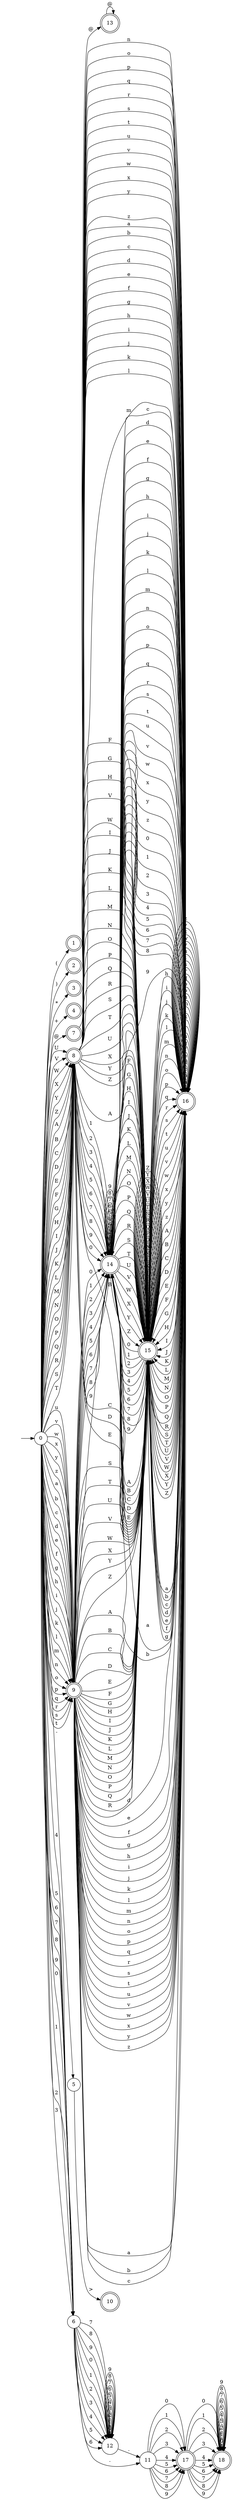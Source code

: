 digraph AFD {
    rankdir=LR;
    node [shape = circle];
    1 [shape=doublecircle];
    2 [shape=doublecircle];
    3 [shape=doublecircle];
    4 [shape=doublecircle];
    7 [shape=doublecircle];
    8 [shape=doublecircle];
    9 [shape=doublecircle];
    10 [shape=doublecircle];
    13 [shape=doublecircle];
    14 [shape=doublecircle];
    15 [shape=doublecircle];
    16 [shape=doublecircle];
    17 [shape=doublecircle];
    18 [shape=doublecircle];
    start [shape=plaintext,label=""];
    start -> 0;
    0 -> 1 [label="("];
    0 -> 2 [label=")"];
    0 -> 3 [label="*"];
    0 -> 4 [label="+"];
    0 -> 5 [label="-"];
    0 -> 6 [label="0"];
    0 -> 6 [label="1"];
    0 -> 6 [label="2"];
    0 -> 6 [label="3"];
    0 -> 6 [label="4"];
    0 -> 6 [label="5"];
    0 -> 6 [label="6"];
    0 -> 6 [label="7"];
    0 -> 6 [label="8"];
    0 -> 6 [label="9"];
    0 -> 7 [label="@"];
    0 -> 8 [label="A"];
    0 -> 8 [label="B"];
    0 -> 8 [label="C"];
    0 -> 8 [label="D"];
    0 -> 8 [label="E"];
    0 -> 8 [label="F"];
    0 -> 8 [label="G"];
    0 -> 8 [label="H"];
    0 -> 8 [label="I"];
    0 -> 8 [label="J"];
    0 -> 8 [label="K"];
    0 -> 8 [label="L"];
    0 -> 8 [label="M"];
    0 -> 8 [label="N"];
    0 -> 8 [label="O"];
    0 -> 8 [label="P"];
    0 -> 8 [label="Q"];
    0 -> 8 [label="R"];
    0 -> 8 [label="S"];
    0 -> 8 [label="T"];
    0 -> 8 [label="U"];
    0 -> 8 [label="V"];
    0 -> 8 [label="W"];
    0 -> 8 [label="X"];
    0 -> 8 [label="Y"];
    0 -> 8 [label="Z"];
    0 -> 9 [label="a"];
    0 -> 9 [label="b"];
    0 -> 9 [label="c"];
    0 -> 9 [label="d"];
    0 -> 9 [label="e"];
    0 -> 9 [label="f"];
    0 -> 9 [label="g"];
    0 -> 9 [label="h"];
    0 -> 9 [label="i"];
    0 -> 9 [label="j"];
    0 -> 9 [label="k"];
    0 -> 9 [label="l"];
    0 -> 9 [label="m"];
    0 -> 9 [label="n"];
    0 -> 9 [label="o"];
    0 -> 9 [label="p"];
    0 -> 9 [label="q"];
    0 -> 9 [label="r"];
    0 -> 9 [label="s"];
    0 -> 9 [label="t"];
    0 -> 9 [label="u"];
    0 -> 9 [label="v"];
    0 -> 9 [label="w"];
    0 -> 9 [label="x"];
    0 -> 9 [label="y"];
    0 -> 9 [label="z"];
    5 -> 10 [label=">"];
    6 -> 12 [label="0"];
    6 -> 12 [label="1"];
    6 -> 12 [label="2"];
    6 -> 12 [label="3"];
    6 -> 12 [label="4"];
    6 -> 12 [label="5"];
    6 -> 12 [label="6"];
    6 -> 12 [label="7"];
    6 -> 12 [label="8"];
    6 -> 12 [label="9"];
    6 -> 11 [label="."];
    7 -> 13 [label="@"];
    8 -> 14 [label="0"];
    8 -> 14 [label="1"];
    8 -> 14 [label="2"];
    8 -> 14 [label="3"];
    8 -> 14 [label="4"];
    8 -> 14 [label="5"];
    8 -> 14 [label="6"];
    8 -> 14 [label="7"];
    8 -> 14 [label="8"];
    8 -> 14 [label="9"];
    8 -> 15 [label="A"];
    8 -> 15 [label="B"];
    8 -> 15 [label="C"];
    8 -> 15 [label="D"];
    8 -> 15 [label="E"];
    8 -> 15 [label="F"];
    8 -> 15 [label="G"];
    8 -> 15 [label="H"];
    8 -> 15 [label="I"];
    8 -> 15 [label="J"];
    8 -> 15 [label="K"];
    8 -> 15 [label="L"];
    8 -> 15 [label="M"];
    8 -> 15 [label="N"];
    8 -> 15 [label="O"];
    8 -> 15 [label="P"];
    8 -> 15 [label="Q"];
    8 -> 15 [label="R"];
    8 -> 15 [label="S"];
    8 -> 15 [label="T"];
    8 -> 15 [label="U"];
    8 -> 15 [label="V"];
    8 -> 15 [label="W"];
    8 -> 15 [label="X"];
    8 -> 15 [label="Y"];
    8 -> 15 [label="Z"];
    8 -> 16 [label="a"];
    8 -> 16 [label="b"];
    8 -> 16 [label="c"];
    8 -> 16 [label="d"];
    8 -> 16 [label="e"];
    8 -> 16 [label="f"];
    8 -> 16 [label="g"];
    8 -> 16 [label="h"];
    8 -> 16 [label="i"];
    8 -> 16 [label="j"];
    8 -> 16 [label="k"];
    8 -> 16 [label="l"];
    8 -> 16 [label="m"];
    8 -> 16 [label="n"];
    8 -> 16 [label="o"];
    8 -> 16 [label="p"];
    8 -> 16 [label="q"];
    8 -> 16 [label="r"];
    8 -> 16 [label="s"];
    8 -> 16 [label="t"];
    8 -> 16 [label="u"];
    8 -> 16 [label="v"];
    8 -> 16 [label="w"];
    8 -> 16 [label="x"];
    8 -> 16 [label="y"];
    8 -> 16 [label="z"];
    9 -> 14 [label="0"];
    9 -> 14 [label="1"];
    9 -> 14 [label="2"];
    9 -> 14 [label="3"];
    9 -> 14 [label="4"];
    9 -> 14 [label="5"];
    9 -> 14 [label="6"];
    9 -> 14 [label="7"];
    9 -> 14 [label="8"];
    9 -> 14 [label="9"];
    9 -> 15 [label="A"];
    9 -> 15 [label="B"];
    9 -> 15 [label="C"];
    9 -> 15 [label="D"];
    9 -> 15 [label="E"];
    9 -> 15 [label="F"];
    9 -> 15 [label="G"];
    9 -> 15 [label="H"];
    9 -> 15 [label="I"];
    9 -> 15 [label="J"];
    9 -> 15 [label="K"];
    9 -> 15 [label="L"];
    9 -> 15 [label="M"];
    9 -> 15 [label="N"];
    9 -> 15 [label="O"];
    9 -> 15 [label="P"];
    9 -> 15 [label="Q"];
    9 -> 15 [label="R"];
    9 -> 15 [label="S"];
    9 -> 15 [label="T"];
    9 -> 15 [label="U"];
    9 -> 15 [label="V"];
    9 -> 15 [label="W"];
    9 -> 15 [label="X"];
    9 -> 15 [label="Y"];
    9 -> 15 [label="Z"];
    9 -> 16 [label="a"];
    9 -> 16 [label="b"];
    9 -> 16 [label="c"];
    9 -> 16 [label="d"];
    9 -> 16 [label="e"];
    9 -> 16 [label="f"];
    9 -> 16 [label="g"];
    9 -> 16 [label="h"];
    9 -> 16 [label="i"];
    9 -> 16 [label="j"];
    9 -> 16 [label="k"];
    9 -> 16 [label="l"];
    9 -> 16 [label="m"];
    9 -> 16 [label="n"];
    9 -> 16 [label="o"];
    9 -> 16 [label="p"];
    9 -> 16 [label="q"];
    9 -> 16 [label="r"];
    9 -> 16 [label="s"];
    9 -> 16 [label="t"];
    9 -> 16 [label="u"];
    9 -> 16 [label="v"];
    9 -> 16 [label="w"];
    9 -> 16 [label="x"];
    9 -> 16 [label="y"];
    9 -> 16 [label="z"];
    11 -> 17 [label="0"];
    11 -> 17 [label="1"];
    11 -> 17 [label="2"];
    11 -> 17 [label="3"];
    11 -> 17 [label="4"];
    11 -> 17 [label="5"];
    11 -> 17 [label="6"];
    11 -> 17 [label="7"];
    11 -> 17 [label="8"];
    11 -> 17 [label="9"];
    12 -> 12 [label="0"];
    12 -> 12 [label="1"];
    12 -> 12 [label="2"];
    12 -> 12 [label="3"];
    12 -> 12 [label="4"];
    12 -> 12 [label="5"];
    12 -> 12 [label="6"];
    12 -> 12 [label="7"];
    12 -> 12 [label="8"];
    12 -> 12 [label="9"];
    12 -> 11 [label="."];
    13 -> 13 [label="@"];
    14 -> 14 [label="0"];
    14 -> 14 [label="1"];
    14 -> 14 [label="2"];
    14 -> 14 [label="3"];
    14 -> 14 [label="4"];
    14 -> 14 [label="5"];
    14 -> 14 [label="6"];
    14 -> 14 [label="7"];
    14 -> 14 [label="8"];
    14 -> 14 [label="9"];
    14 -> 15 [label="A"];
    14 -> 15 [label="B"];
    14 -> 15 [label="C"];
    14 -> 15 [label="D"];
    14 -> 15 [label="E"];
    14 -> 15 [label="F"];
    14 -> 15 [label="G"];
    14 -> 15 [label="H"];
    14 -> 15 [label="I"];
    14 -> 15 [label="J"];
    14 -> 15 [label="K"];
    14 -> 15 [label="L"];
    14 -> 15 [label="M"];
    14 -> 15 [label="N"];
    14 -> 15 [label="O"];
    14 -> 15 [label="P"];
    14 -> 15 [label="Q"];
    14 -> 15 [label="R"];
    14 -> 15 [label="S"];
    14 -> 15 [label="T"];
    14 -> 15 [label="U"];
    14 -> 15 [label="V"];
    14 -> 15 [label="W"];
    14 -> 15 [label="X"];
    14 -> 15 [label="Y"];
    14 -> 15 [label="Z"];
    14 -> 16 [label="a"];
    14 -> 16 [label="b"];
    14 -> 16 [label="c"];
    14 -> 16 [label="d"];
    14 -> 16 [label="e"];
    14 -> 16 [label="f"];
    14 -> 16 [label="g"];
    14 -> 16 [label="h"];
    14 -> 16 [label="i"];
    14 -> 16 [label="j"];
    14 -> 16 [label="k"];
    14 -> 16 [label="l"];
    14 -> 16 [label="m"];
    14 -> 16 [label="n"];
    14 -> 16 [label="o"];
    14 -> 16 [label="p"];
    14 -> 16 [label="q"];
    14 -> 16 [label="r"];
    14 -> 16 [label="s"];
    14 -> 16 [label="t"];
    14 -> 16 [label="u"];
    14 -> 16 [label="v"];
    14 -> 16 [label="w"];
    14 -> 16 [label="x"];
    14 -> 16 [label="y"];
    14 -> 16 [label="z"];
    15 -> 14 [label="0"];
    15 -> 14 [label="1"];
    15 -> 14 [label="2"];
    15 -> 14 [label="3"];
    15 -> 14 [label="4"];
    15 -> 14 [label="5"];
    15 -> 14 [label="6"];
    15 -> 14 [label="7"];
    15 -> 14 [label="8"];
    15 -> 14 [label="9"];
    15 -> 15 [label="A"];
    15 -> 15 [label="B"];
    15 -> 15 [label="C"];
    15 -> 15 [label="D"];
    15 -> 15 [label="E"];
    15 -> 15 [label="F"];
    15 -> 15 [label="G"];
    15 -> 15 [label="H"];
    15 -> 15 [label="I"];
    15 -> 15 [label="J"];
    15 -> 15 [label="K"];
    15 -> 15 [label="L"];
    15 -> 15 [label="M"];
    15 -> 15 [label="N"];
    15 -> 15 [label="O"];
    15 -> 15 [label="P"];
    15 -> 15 [label="Q"];
    15 -> 15 [label="R"];
    15 -> 15 [label="S"];
    15 -> 15 [label="T"];
    15 -> 15 [label="U"];
    15 -> 15 [label="V"];
    15 -> 15 [label="W"];
    15 -> 15 [label="X"];
    15 -> 15 [label="Y"];
    15 -> 15 [label="Z"];
    15 -> 16 [label="a"];
    15 -> 16 [label="b"];
    15 -> 16 [label="c"];
    15 -> 16 [label="d"];
    15 -> 16 [label="e"];
    15 -> 16 [label="f"];
    15 -> 16 [label="g"];
    15 -> 16 [label="h"];
    15 -> 16 [label="i"];
    15 -> 16 [label="j"];
    15 -> 16 [label="k"];
    15 -> 16 [label="l"];
    15 -> 16 [label="m"];
    15 -> 16 [label="n"];
    15 -> 16 [label="o"];
    15 -> 16 [label="p"];
    15 -> 16 [label="q"];
    15 -> 16 [label="r"];
    15 -> 16 [label="s"];
    15 -> 16 [label="t"];
    15 -> 16 [label="u"];
    15 -> 16 [label="v"];
    15 -> 16 [label="w"];
    15 -> 16 [label="x"];
    15 -> 16 [label="y"];
    15 -> 16 [label="z"];
    16 -> 14 [label="0"];
    16 -> 14 [label="1"];
    16 -> 14 [label="2"];
    16 -> 14 [label="3"];
    16 -> 14 [label="4"];
    16 -> 14 [label="5"];
    16 -> 14 [label="6"];
    16 -> 14 [label="7"];
    16 -> 14 [label="8"];
    16 -> 14 [label="9"];
    16 -> 15 [label="A"];
    16 -> 15 [label="B"];
    16 -> 15 [label="C"];
    16 -> 15 [label="D"];
    16 -> 15 [label="E"];
    16 -> 15 [label="F"];
    16 -> 15 [label="G"];
    16 -> 15 [label="H"];
    16 -> 15 [label="I"];
    16 -> 15 [label="J"];
    16 -> 15 [label="K"];
    16 -> 15 [label="L"];
    16 -> 15 [label="M"];
    16 -> 15 [label="N"];
    16 -> 15 [label="O"];
    16 -> 15 [label="P"];
    16 -> 15 [label="Q"];
    16 -> 15 [label="R"];
    16 -> 15 [label="S"];
    16 -> 15 [label="T"];
    16 -> 15 [label="U"];
    16 -> 15 [label="V"];
    16 -> 15 [label="W"];
    16 -> 15 [label="X"];
    16 -> 15 [label="Y"];
    16 -> 15 [label="Z"];
    16 -> 16 [label="a"];
    16 -> 16 [label="b"];
    16 -> 16 [label="c"];
    16 -> 16 [label="d"];
    16 -> 16 [label="e"];
    16 -> 16 [label="f"];
    16 -> 16 [label="g"];
    16 -> 16 [label="h"];
    16 -> 16 [label="i"];
    16 -> 16 [label="j"];
    16 -> 16 [label="k"];
    16 -> 16 [label="l"];
    16 -> 16 [label="m"];
    16 -> 16 [label="n"];
    16 -> 16 [label="o"];
    16 -> 16 [label="p"];
    16 -> 16 [label="q"];
    16 -> 16 [label="r"];
    16 -> 16 [label="s"];
    16 -> 16 [label="t"];
    16 -> 16 [label="u"];
    16 -> 16 [label="v"];
    16 -> 16 [label="w"];
    16 -> 16 [label="x"];
    16 -> 16 [label="y"];
    16 -> 16 [label="z"];
    17 -> 18 [label="0"];
    17 -> 18 [label="1"];
    17 -> 18 [label="2"];
    17 -> 18 [label="3"];
    17 -> 18 [label="4"];
    17 -> 18 [label="5"];
    17 -> 18 [label="6"];
    17 -> 18 [label="7"];
    17 -> 18 [label="8"];
    17 -> 18 [label="9"];
    18 -> 18 [label="0"];
    18 -> 18 [label="1"];
    18 -> 18 [label="2"];
    18 -> 18 [label="3"];
    18 -> 18 [label="4"];
    18 -> 18 [label="5"];
    18 -> 18 [label="6"];
    18 -> 18 [label="7"];
    18 -> 18 [label="8"];
    18 -> 18 [label="9"];
}